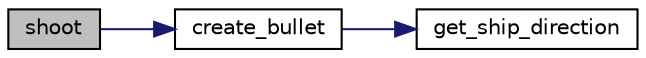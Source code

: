 digraph "shoot"
{
 // LATEX_PDF_SIZE
  edge [fontname="Helvetica",fontsize="10",labelfontname="Helvetica",labelfontsize="10"];
  node [fontname="Helvetica",fontsize="10",shape=record];
  rankdir="LR";
  Node1 [label="shoot",height=0.2,width=0.4,color="black", fillcolor="grey75", style="filled", fontcolor="black",tooltip="Shoots a bullet, creating it and adding it to the array of bullets."];
  Node1 -> Node2 [color="midnightblue",fontsize="10",style="solid",fontname="Helvetica"];
  Node2 [label="create_bullet",height=0.2,width=0.4,color="black", fillcolor="white", style="filled",URL="$group__bullet.html#ga806447d2b81c280b6fd2cf1399b13161",tooltip="Creates a bullet."];
  Node2 -> Node3 [color="midnightblue",fontsize="10",style="solid",fontname="Helvetica"];
  Node3 [label="get_ship_direction",height=0.2,width=0.4,color="black", fillcolor="white", style="filled",URL="$bullet_8c.html#a9ecc7ce02f7739f91450cc4104f0505c",tooltip="Gets the direction of the space ship."];
}
